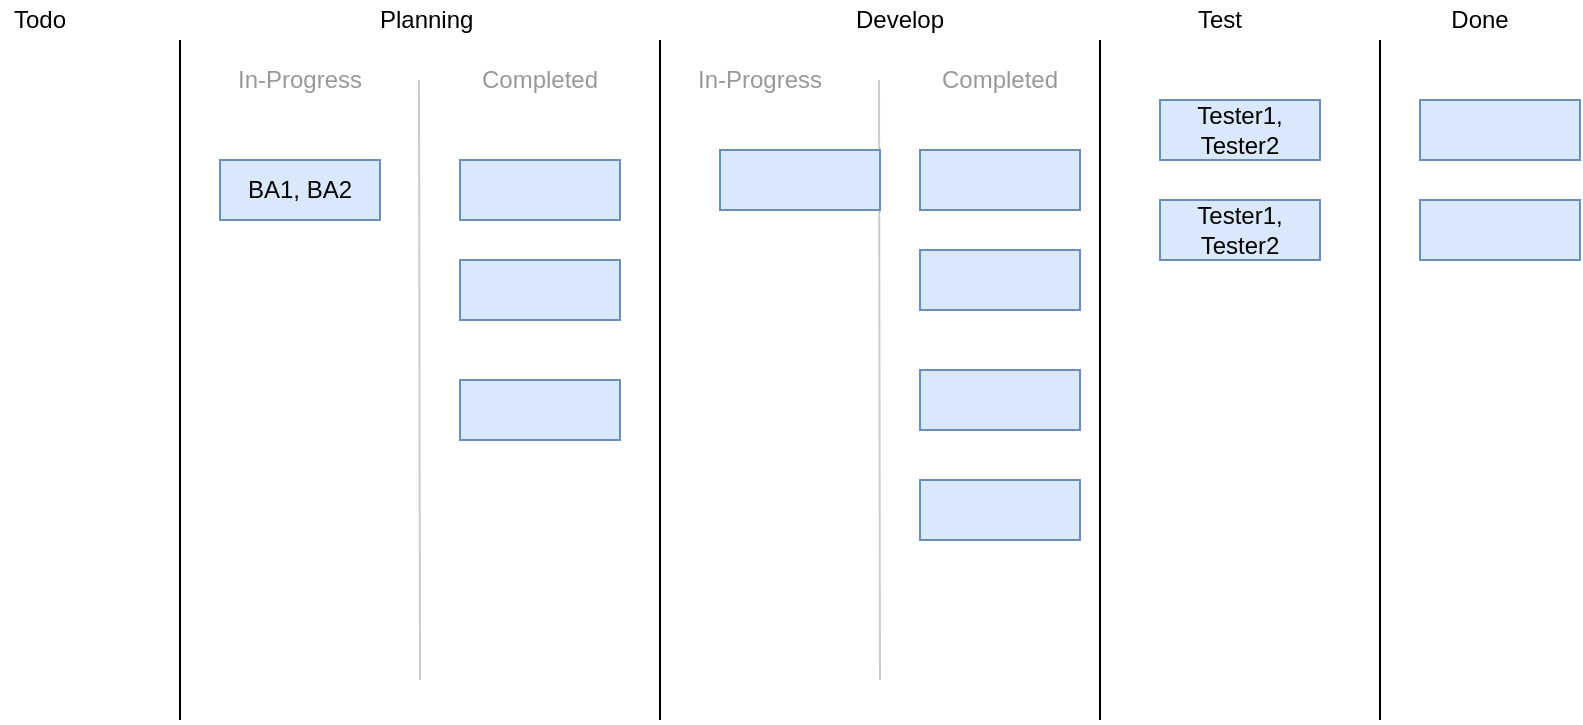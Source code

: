 <mxfile version="14.0.1" type="github">
  <diagram id="qfZAIklT0-Iu9bgn7Vya" name="Page-1">
    <mxGraphModel dx="946" dy="486" grid="1" gridSize="10" guides="1" tooltips="1" connect="1" arrows="1" fold="1" page="1" pageScale="1" pageWidth="850" pageHeight="1100" math="0" shadow="0">
      <root>
        <mxCell id="0" />
        <mxCell id="1" parent="0" />
        <mxCell id="QV8ss7WhJCFryZhHTYQY-1" value="" style="endArrow=none;html=1;" edge="1" parent="1">
          <mxGeometry width="50" height="50" relative="1" as="geometry">
            <mxPoint x="140" y="420" as="sourcePoint" />
            <mxPoint x="140" y="80" as="targetPoint" />
          </mxGeometry>
        </mxCell>
        <mxCell id="QV8ss7WhJCFryZhHTYQY-2" value="" style="endArrow=none;html=1;" edge="1" parent="1">
          <mxGeometry width="50" height="50" relative="1" as="geometry">
            <mxPoint x="380" y="420" as="sourcePoint" />
            <mxPoint x="380" y="80" as="targetPoint" />
          </mxGeometry>
        </mxCell>
        <mxCell id="QV8ss7WhJCFryZhHTYQY-3" value="" style="endArrow=none;html=1;" edge="1" parent="1">
          <mxGeometry width="50" height="50" relative="1" as="geometry">
            <mxPoint x="600" y="420" as="sourcePoint" />
            <mxPoint x="600" y="80" as="targetPoint" />
          </mxGeometry>
        </mxCell>
        <mxCell id="QV8ss7WhJCFryZhHTYQY-4" value="" style="endArrow=none;html=1;" edge="1" parent="1">
          <mxGeometry width="50" height="50" relative="1" as="geometry">
            <mxPoint x="740" y="420" as="sourcePoint" />
            <mxPoint x="740" y="80" as="targetPoint" />
          </mxGeometry>
        </mxCell>
        <mxCell id="QV8ss7WhJCFryZhHTYQY-5" value="Todo" style="text;html=1;strokeColor=none;fillColor=none;align=center;verticalAlign=middle;whiteSpace=wrap;rounded=0;" vertex="1" parent="1">
          <mxGeometry x="50" y="60" width="40" height="20" as="geometry" />
        </mxCell>
        <mxCell id="QV8ss7WhJCFryZhHTYQY-6" value="Planning&amp;nbsp;" style="text;html=1;strokeColor=none;fillColor=none;align=center;verticalAlign=middle;whiteSpace=wrap;rounded=0;" vertex="1" parent="1">
          <mxGeometry x="240" y="60" width="50" height="20" as="geometry" />
        </mxCell>
        <mxCell id="QV8ss7WhJCFryZhHTYQY-7" value="Develop&lt;br&gt;" style="text;html=1;strokeColor=none;fillColor=none;align=center;verticalAlign=middle;whiteSpace=wrap;rounded=0;" vertex="1" parent="1">
          <mxGeometry x="480" y="60" width="40" height="20" as="geometry" />
        </mxCell>
        <mxCell id="QV8ss7WhJCFryZhHTYQY-8" value="Test" style="text;html=1;strokeColor=none;fillColor=none;align=center;verticalAlign=middle;whiteSpace=wrap;rounded=0;" vertex="1" parent="1">
          <mxGeometry x="640" y="60" width="40" height="20" as="geometry" />
        </mxCell>
        <mxCell id="QV8ss7WhJCFryZhHTYQY-9" value="Done" style="text;html=1;strokeColor=none;fillColor=none;align=center;verticalAlign=middle;whiteSpace=wrap;rounded=0;" vertex="1" parent="1">
          <mxGeometry x="770" y="60" width="40" height="20" as="geometry" />
        </mxCell>
        <mxCell id="QV8ss7WhJCFryZhHTYQY-16" value="" style="endArrow=none;html=1;fontColor=#999999;strokeColor=#CCCCCC;" edge="1" parent="1">
          <mxGeometry width="50" height="50" relative="1" as="geometry">
            <mxPoint x="260" y="400" as="sourcePoint" />
            <mxPoint x="259.5" y="100" as="targetPoint" />
          </mxGeometry>
        </mxCell>
        <mxCell id="QV8ss7WhJCFryZhHTYQY-18" value="In-Progress" style="text;html=1;strokeColor=none;fillColor=none;align=center;verticalAlign=middle;whiteSpace=wrap;rounded=0;fontColor=#999999;" vertex="1" parent="1">
          <mxGeometry x="160" y="90" width="80" height="20" as="geometry" />
        </mxCell>
        <mxCell id="QV8ss7WhJCFryZhHTYQY-19" value="Completed" style="text;html=1;strokeColor=none;fillColor=none;align=center;verticalAlign=middle;whiteSpace=wrap;rounded=0;fontColor=#999999;" vertex="1" parent="1">
          <mxGeometry x="300" y="90" width="40" height="20" as="geometry" />
        </mxCell>
        <mxCell id="QV8ss7WhJCFryZhHTYQY-20" value="" style="endArrow=none;html=1;fontColor=#999999;strokeColor=#CCCCCC;" edge="1" parent="1">
          <mxGeometry width="50" height="50" relative="1" as="geometry">
            <mxPoint x="490" y="400" as="sourcePoint" />
            <mxPoint x="489.5" y="100" as="targetPoint" />
          </mxGeometry>
        </mxCell>
        <mxCell id="QV8ss7WhJCFryZhHTYQY-21" value="In-Progress" style="text;html=1;strokeColor=none;fillColor=none;align=center;verticalAlign=middle;whiteSpace=wrap;rounded=0;fontColor=#999999;" vertex="1" parent="1">
          <mxGeometry x="390" y="90" width="80" height="20" as="geometry" />
        </mxCell>
        <mxCell id="QV8ss7WhJCFryZhHTYQY-22" value="Completed" style="text;html=1;strokeColor=none;fillColor=none;align=center;verticalAlign=middle;whiteSpace=wrap;rounded=0;fontColor=#999999;" vertex="1" parent="1">
          <mxGeometry x="530" y="90" width="40" height="20" as="geometry" />
        </mxCell>
        <mxCell id="QV8ss7WhJCFryZhHTYQY-23" value="BA1, BA2" style="rounded=0;whiteSpace=wrap;html=1;fillColor=#dae8fc;strokeColor=#6c8ebf;" vertex="1" parent="1">
          <mxGeometry x="160" y="140" width="80" height="30" as="geometry" />
        </mxCell>
        <mxCell id="QV8ss7WhJCFryZhHTYQY-24" value="" style="rounded=0;whiteSpace=wrap;html=1;fillColor=#dae8fc;strokeColor=#6c8ebf;" vertex="1" parent="1">
          <mxGeometry x="280" y="250" width="80" height="30" as="geometry" />
        </mxCell>
        <mxCell id="QV8ss7WhJCFryZhHTYQY-25" value="Tester1, Tester2" style="rounded=0;whiteSpace=wrap;html=1;fillColor=#dae8fc;strokeColor=#6c8ebf;" vertex="1" parent="1">
          <mxGeometry x="630" y="110" width="80" height="30" as="geometry" />
        </mxCell>
        <mxCell id="QV8ss7WhJCFryZhHTYQY-26" value="&lt;span&gt;Tester1, Tester2&lt;/span&gt;" style="rounded=0;whiteSpace=wrap;html=1;fillColor=#dae8fc;strokeColor=#6c8ebf;" vertex="1" parent="1">
          <mxGeometry x="630" y="160" width="80" height="30" as="geometry" />
        </mxCell>
        <mxCell id="QV8ss7WhJCFryZhHTYQY-28" value="" style="rounded=0;whiteSpace=wrap;html=1;fillColor=#dae8fc;strokeColor=#6c8ebf;" vertex="1" parent="1">
          <mxGeometry x="760" y="110" width="80" height="30" as="geometry" />
        </mxCell>
        <mxCell id="QV8ss7WhJCFryZhHTYQY-29" value="" style="rounded=0;whiteSpace=wrap;html=1;fillColor=#dae8fc;strokeColor=#6c8ebf;" vertex="1" parent="1">
          <mxGeometry x="760" y="160" width="80" height="30" as="geometry" />
        </mxCell>
        <mxCell id="QV8ss7WhJCFryZhHTYQY-30" value="" style="rounded=0;whiteSpace=wrap;html=1;fillColor=#dae8fc;strokeColor=#6c8ebf;" vertex="1" parent="1">
          <mxGeometry x="280" y="140" width="80" height="30" as="geometry" />
        </mxCell>
        <mxCell id="QV8ss7WhJCFryZhHTYQY-31" value="" style="rounded=0;whiteSpace=wrap;html=1;fillColor=#dae8fc;strokeColor=#6c8ebf;" vertex="1" parent="1">
          <mxGeometry x="280" y="190" width="80" height="30" as="geometry" />
        </mxCell>
        <mxCell id="QV8ss7WhJCFryZhHTYQY-32" value="" style="rounded=0;whiteSpace=wrap;html=1;fillColor=#dae8fc;strokeColor=#6c8ebf;" vertex="1" parent="1">
          <mxGeometry x="510" y="245" width="80" height="30" as="geometry" />
        </mxCell>
        <mxCell id="QV8ss7WhJCFryZhHTYQY-33" value="" style="rounded=0;whiteSpace=wrap;html=1;fillColor=#dae8fc;strokeColor=#6c8ebf;" vertex="1" parent="1">
          <mxGeometry x="510" y="135" width="80" height="30" as="geometry" />
        </mxCell>
        <mxCell id="QV8ss7WhJCFryZhHTYQY-34" value="" style="rounded=0;whiteSpace=wrap;html=1;fillColor=#dae8fc;strokeColor=#6c8ebf;" vertex="1" parent="1">
          <mxGeometry x="510" y="185" width="80" height="30" as="geometry" />
        </mxCell>
        <mxCell id="QV8ss7WhJCFryZhHTYQY-35" value="" style="rounded=0;whiteSpace=wrap;html=1;fillColor=#dae8fc;strokeColor=#6c8ebf;" vertex="1" parent="1">
          <mxGeometry x="510" y="300" width="80" height="30" as="geometry" />
        </mxCell>
        <mxCell id="QV8ss7WhJCFryZhHTYQY-36" value="" style="rounded=0;whiteSpace=wrap;html=1;fillColor=#dae8fc;strokeColor=#6c8ebf;" vertex="1" parent="1">
          <mxGeometry x="410" y="135" width="80" height="30" as="geometry" />
        </mxCell>
      </root>
    </mxGraphModel>
  </diagram>
</mxfile>
